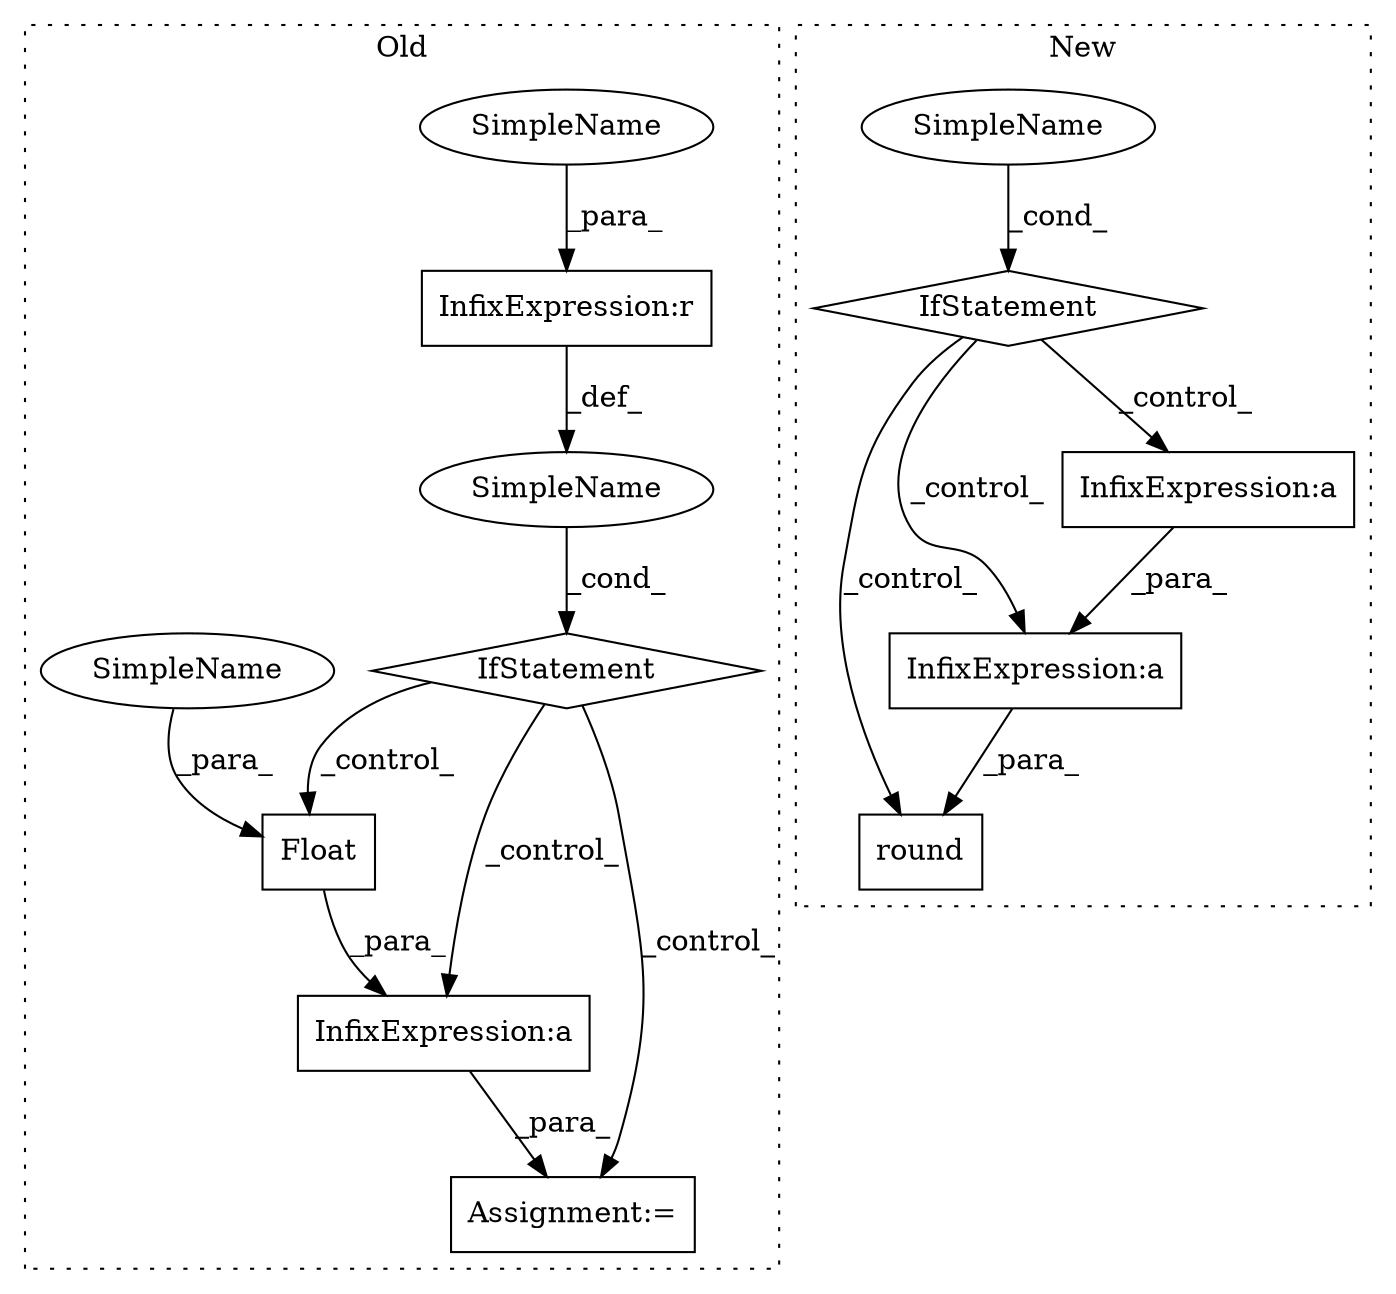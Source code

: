 digraph G {
subgraph cluster0 {
1 [label="Float" a="32" s="668,682" l="6,1" shape="box"];
5 [label="IfStatement" a="25" s="593,651" l="4,2" shape="diamond"];
6 [label="InfixExpression:a" a="27" s="683" l="3" shape="box"];
7 [label="SimpleName" a="42" s="" l="" shape="ellipse"];
8 [label="InfixExpression:r" a="27" s="610" l="3" shape="box"];
11 [label="Assignment:=" a="7" s="666" l="1" shape="box"];
12 [label="SimpleName" a="42" s="674" l="8" shape="ellipse"];
13 [label="SimpleName" a="42" s="613" l="8" shape="ellipse"];
label = "Old";
style="dotted";
}
subgraph cluster1 {
2 [label="round" a="32" s="1036,1064" l="6,1" shape="box"];
3 [label="IfStatement" a="25" s="899,958" l="4,2" shape="diamond"];
4 [label="SimpleName" a="42" s="" l="" shape="ellipse"];
9 [label="InfixExpression:a" a="27" s="1050" l="3" shape="box"];
10 [label="InfixExpression:a" a="27" s="996" l="3" shape="box"];
label = "New";
style="dotted";
}
1 -> 6 [label="_para_"];
3 -> 10 [label="_control_"];
3 -> 9 [label="_control_"];
3 -> 2 [label="_control_"];
4 -> 3 [label="_cond_"];
5 -> 6 [label="_control_"];
5 -> 1 [label="_control_"];
5 -> 11 [label="_control_"];
6 -> 11 [label="_para_"];
7 -> 5 [label="_cond_"];
8 -> 7 [label="_def_"];
9 -> 2 [label="_para_"];
10 -> 9 [label="_para_"];
12 -> 1 [label="_para_"];
13 -> 8 [label="_para_"];
}